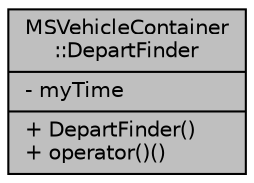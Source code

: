 digraph "MSVehicleContainer::DepartFinder"
{
  edge [fontname="Helvetica",fontsize="10",labelfontname="Helvetica",labelfontsize="10"];
  node [fontname="Helvetica",fontsize="10",shape=record];
  Node1 [label="{MSVehicleContainer\l::DepartFinder\n|- myTime\l|+ DepartFinder()\l+ operator()()\l}",height=0.2,width=0.4,color="black", fillcolor="grey75", style="filled", fontcolor="black"];
}
